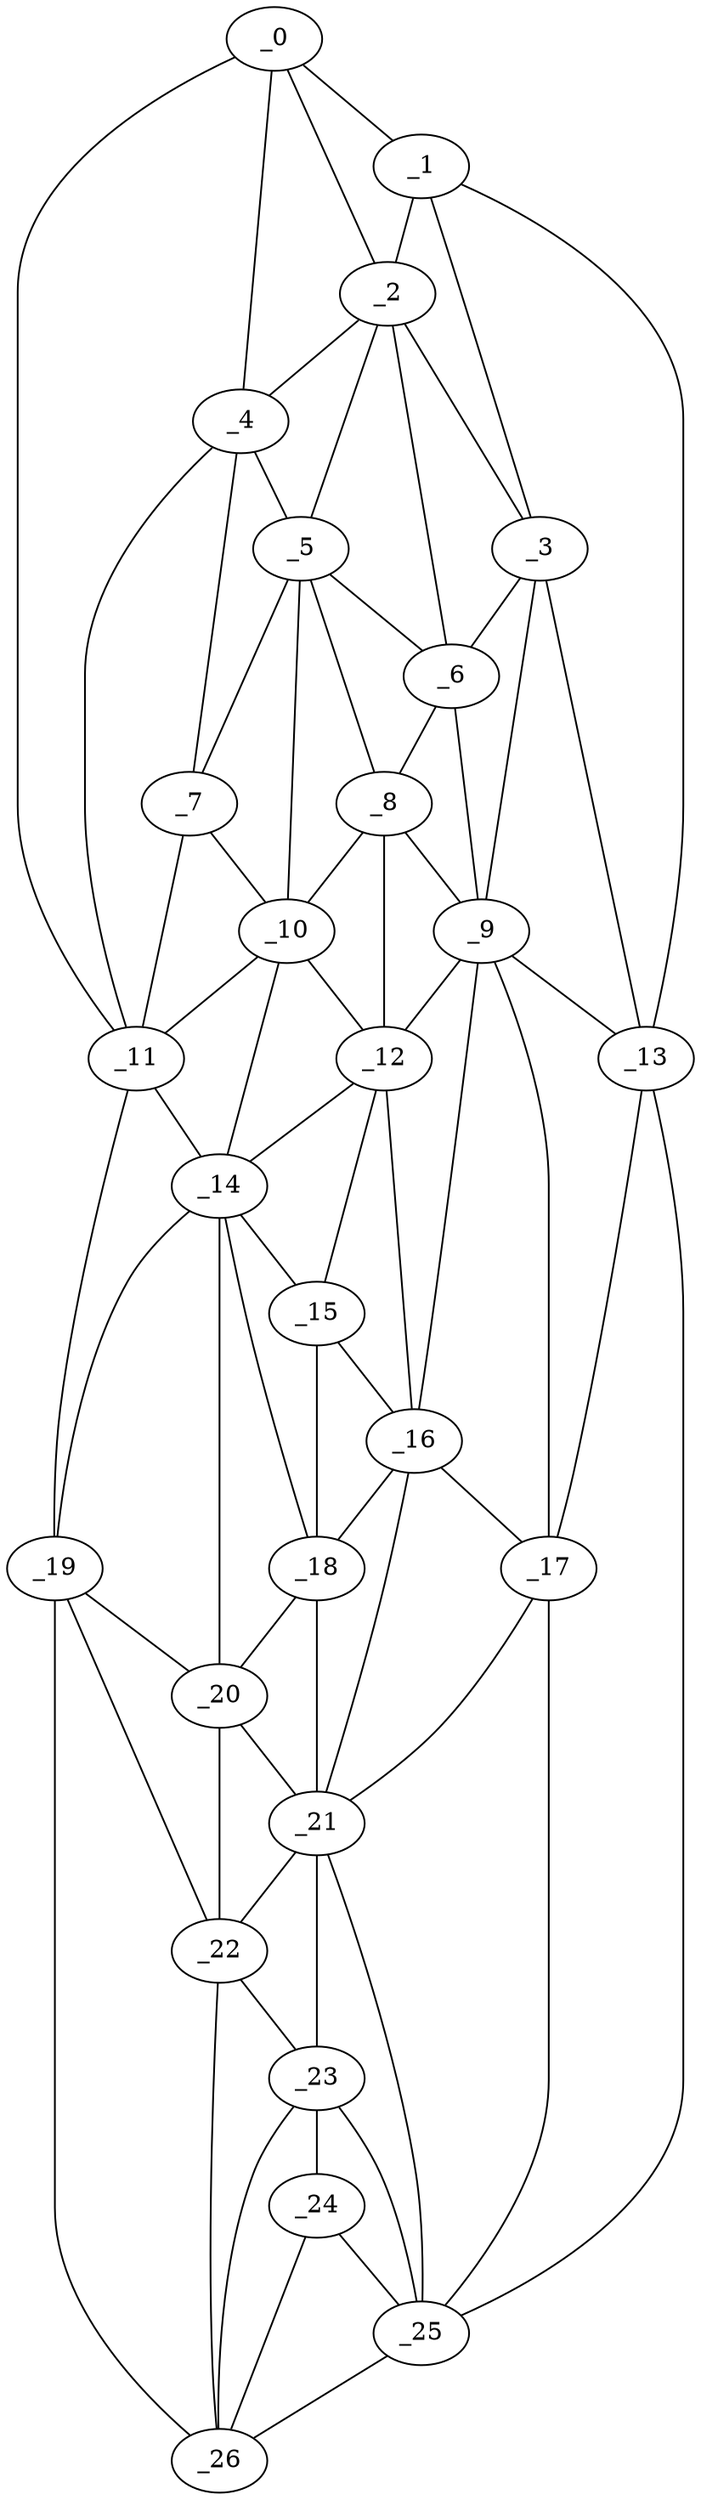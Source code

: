 graph "obj96__310.gxl" {
	_0	 [x=4,
		y=56];
	_1	 [x=5,
		y=82];
	_0 -- _1	 [valence=1];
	_2	 [x=16,
		y=76];
	_0 -- _2	 [valence=2];
	_4	 [x=19,
		y=52];
	_0 -- _4	 [valence=1];
	_11	 [x=46,
		y=39];
	_0 -- _11	 [valence=1];
	_1 -- _2	 [valence=1];
	_3	 [x=16,
		y=83];
	_1 -- _3	 [valence=2];
	_13	 [x=58,
		y=98];
	_1 -- _13	 [valence=1];
	_2 -- _3	 [valence=2];
	_2 -- _4	 [valence=1];
	_5	 [x=28,
		y=70];
	_2 -- _5	 [valence=2];
	_6	 [x=30,
		y=80];
	_2 -- _6	 [valence=2];
	_3 -- _6	 [valence=1];
	_9	 [x=43,
		y=90];
	_3 -- _9	 [valence=2];
	_3 -- _13	 [valence=2];
	_4 -- _5	 [valence=1];
	_7	 [x=32,
		y=48];
	_4 -- _7	 [valence=2];
	_4 -- _11	 [valence=2];
	_5 -- _6	 [valence=2];
	_5 -- _7	 [valence=2];
	_8	 [x=33,
		y=74];
	_5 -- _8	 [valence=2];
	_10	 [x=44,
		y=59];
	_5 -- _10	 [valence=1];
	_6 -- _8	 [valence=2];
	_6 -- _9	 [valence=2];
	_7 -- _10	 [valence=1];
	_7 -- _11	 [valence=1];
	_8 -- _9	 [valence=1];
	_8 -- _10	 [valence=2];
	_12	 [x=54,
		y=65];
	_8 -- _12	 [valence=2];
	_9 -- _12	 [valence=2];
	_9 -- _13	 [valence=2];
	_16	 [x=65,
		y=73];
	_9 -- _16	 [valence=2];
	_17	 [x=65,
		y=93];
	_9 -- _17	 [valence=2];
	_10 -- _11	 [valence=2];
	_10 -- _12	 [valence=1];
	_14	 [x=60,
		y=51];
	_10 -- _14	 [valence=1];
	_11 -- _14	 [valence=2];
	_19	 [x=75,
		y=29];
	_11 -- _19	 [valence=1];
	_12 -- _14	 [valence=2];
	_15	 [x=61,
		y=62];
	_12 -- _15	 [valence=2];
	_12 -- _16	 [valence=1];
	_13 -- _17	 [valence=2];
	_25	 [x=125,
		y=67];
	_13 -- _25	 [valence=1];
	_14 -- _15	 [valence=2];
	_18	 [x=69,
		y=60];
	_14 -- _18	 [valence=2];
	_14 -- _19	 [valence=1];
	_20	 [x=75,
		y=55];
	_14 -- _20	 [valence=1];
	_15 -- _16	 [valence=2];
	_15 -- _18	 [valence=2];
	_16 -- _17	 [valence=1];
	_16 -- _18	 [valence=2];
	_21	 [x=79,
		y=67];
	_16 -- _21	 [valence=2];
	_17 -- _21	 [valence=2];
	_17 -- _25	 [valence=2];
	_18 -- _20	 [valence=2];
	_18 -- _21	 [valence=1];
	_19 -- _20	 [valence=2];
	_22	 [x=93,
		y=34];
	_19 -- _22	 [valence=2];
	_26	 [x=126,
		y=42];
	_19 -- _26	 [valence=1];
	_20 -- _21	 [valence=2];
	_20 -- _22	 [valence=2];
	_21 -- _22	 [valence=2];
	_23	 [x=113,
		y=41];
	_21 -- _23	 [valence=2];
	_21 -- _25	 [valence=2];
	_22 -- _23	 [valence=1];
	_22 -- _26	 [valence=2];
	_24	 [x=122,
		y=48];
	_23 -- _24	 [valence=1];
	_23 -- _25	 [valence=1];
	_23 -- _26	 [valence=2];
	_24 -- _25	 [valence=2];
	_24 -- _26	 [valence=2];
	_25 -- _26	 [valence=1];
}
